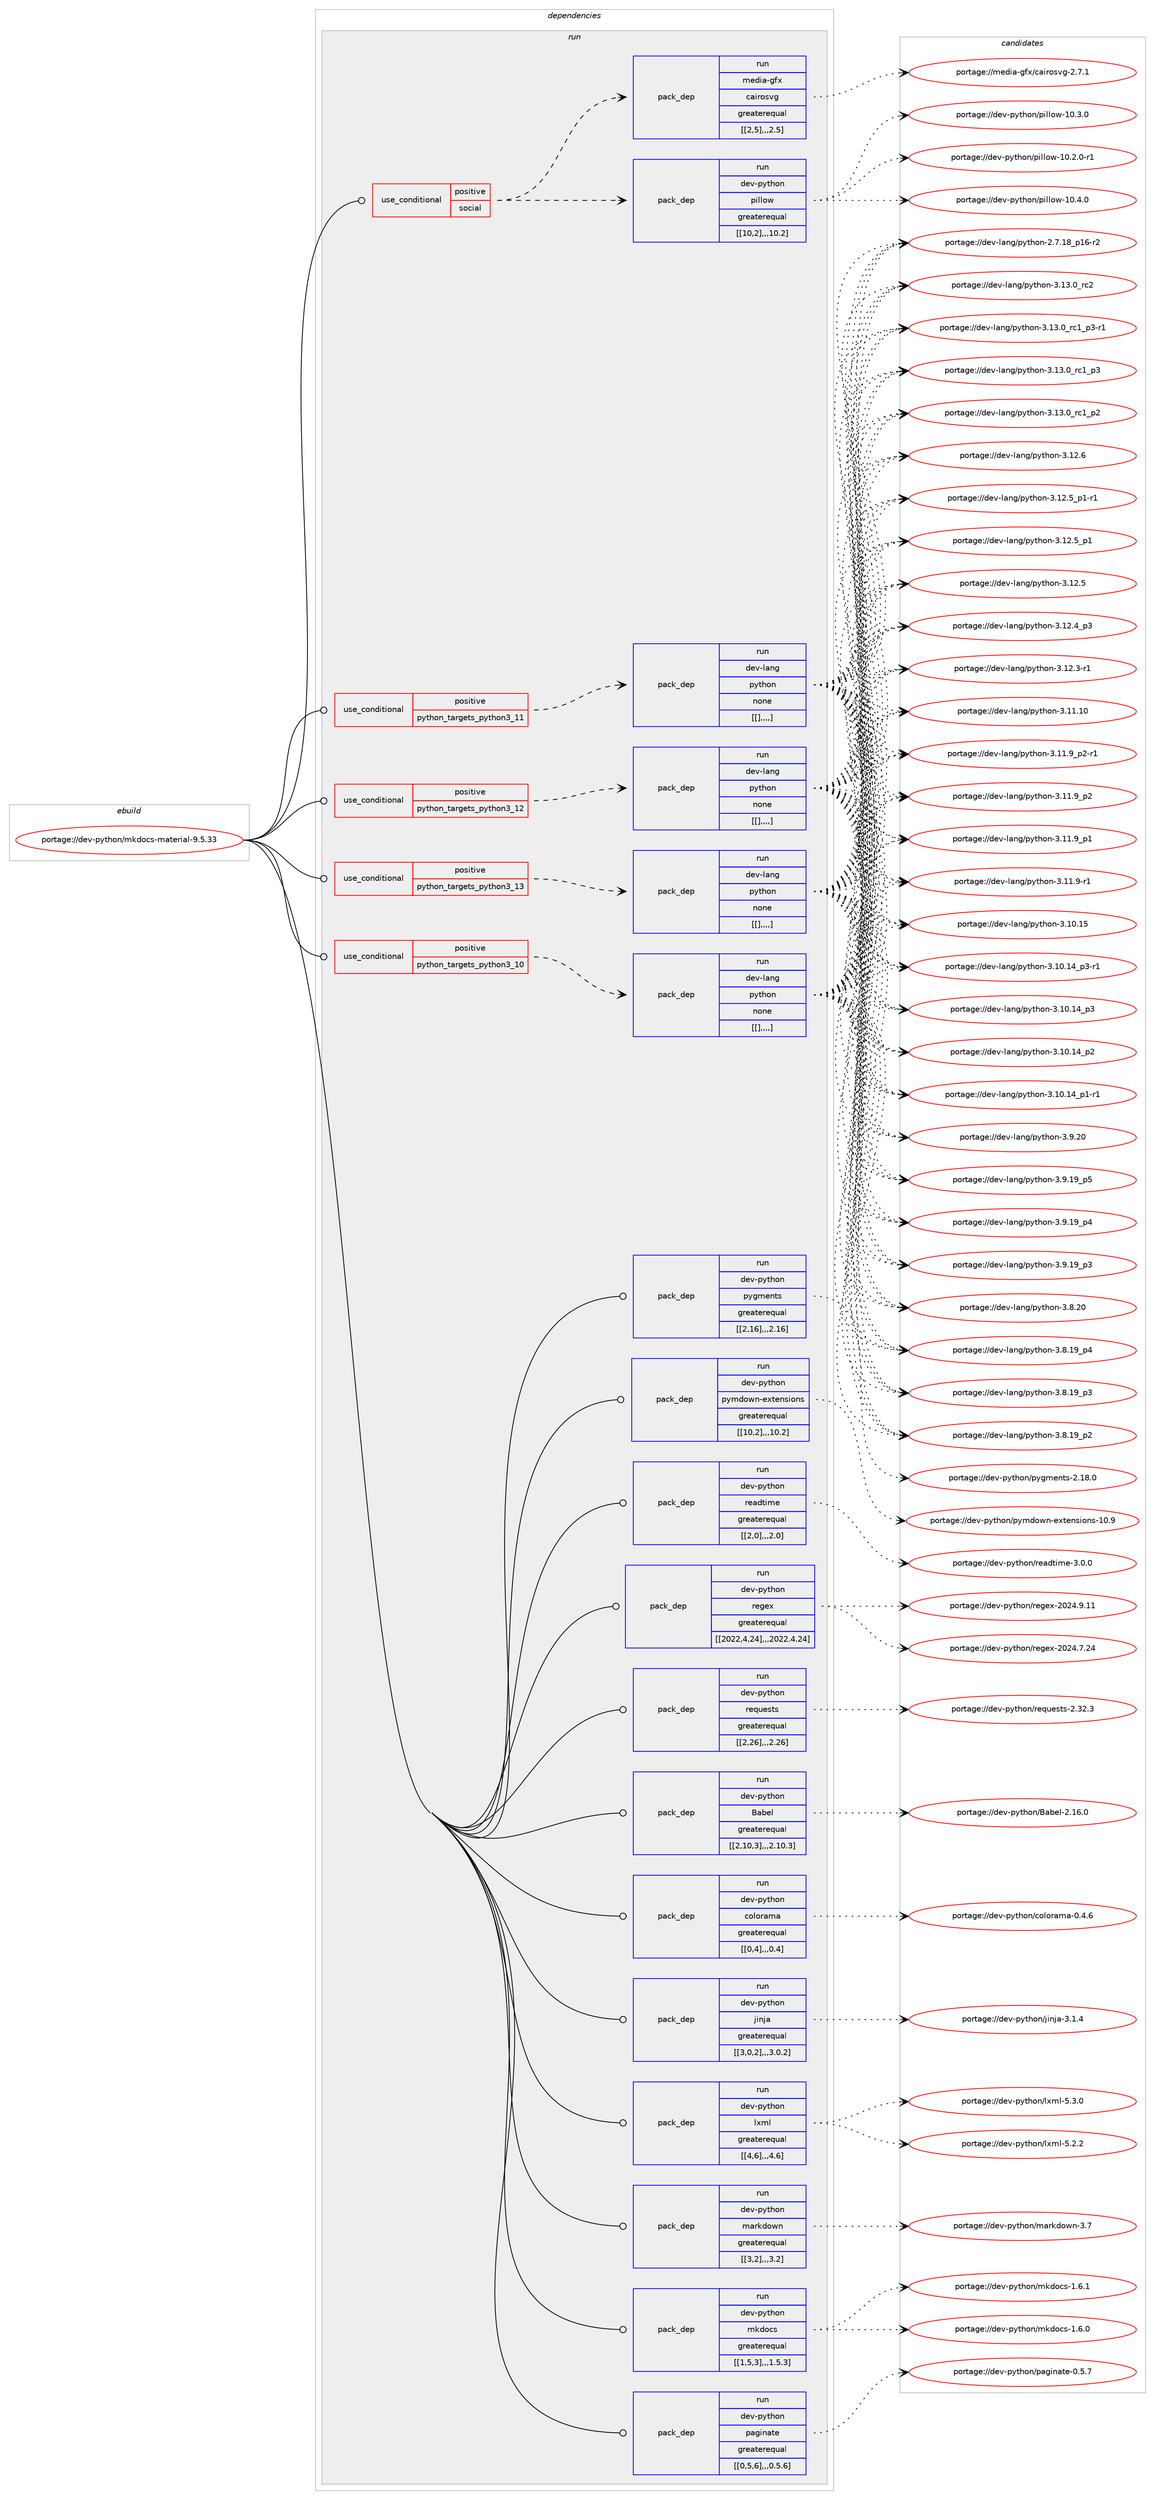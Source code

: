 digraph prolog {

# *************
# Graph options
# *************

newrank=true;
concentrate=true;
compound=true;
graph [rankdir=LR,fontname=Helvetica,fontsize=10,ranksep=1.5];#, ranksep=2.5, nodesep=0.2];
edge  [arrowhead=vee];
node  [fontname=Helvetica,fontsize=10];

# **********
# The ebuild
# **********

subgraph cluster_leftcol {
color=gray;
label=<<i>ebuild</i>>;
id [label="portage://dev-python/mkdocs-material-9.5.33", color=red, width=4, href="../dev-python/mkdocs-material-9.5.33.svg"];
}

# ****************
# The dependencies
# ****************

subgraph cluster_midcol {
color=gray;
label=<<i>dependencies</i>>;
subgraph cluster_compile {
fillcolor="#eeeeee";
style=filled;
label=<<i>compile</i>>;
}
subgraph cluster_compileandrun {
fillcolor="#eeeeee";
style=filled;
label=<<i>compile and run</i>>;
}
subgraph cluster_run {
fillcolor="#eeeeee";
style=filled;
label=<<i>run</i>>;
subgraph cond35553 {
dependency152602 [label=<<TABLE BORDER="0" CELLBORDER="1" CELLSPACING="0" CELLPADDING="4"><TR><TD ROWSPAN="3" CELLPADDING="10">use_conditional</TD></TR><TR><TD>positive</TD></TR><TR><TD>python_targets_python3_10</TD></TR></TABLE>>, shape=none, color=red];
subgraph pack115831 {
dependency152603 [label=<<TABLE BORDER="0" CELLBORDER="1" CELLSPACING="0" CELLPADDING="4" WIDTH="220"><TR><TD ROWSPAN="6" CELLPADDING="30">pack_dep</TD></TR><TR><TD WIDTH="110">run</TD></TR><TR><TD>dev-lang</TD></TR><TR><TD>python</TD></TR><TR><TD>none</TD></TR><TR><TD>[[],,,,]</TD></TR></TABLE>>, shape=none, color=blue];
}
dependency152602:e -> dependency152603:w [weight=20,style="dashed",arrowhead="vee"];
}
id:e -> dependency152602:w [weight=20,style="solid",arrowhead="odot"];
subgraph cond35554 {
dependency152604 [label=<<TABLE BORDER="0" CELLBORDER="1" CELLSPACING="0" CELLPADDING="4"><TR><TD ROWSPAN="3" CELLPADDING="10">use_conditional</TD></TR><TR><TD>positive</TD></TR><TR><TD>python_targets_python3_11</TD></TR></TABLE>>, shape=none, color=red];
subgraph pack115832 {
dependency152605 [label=<<TABLE BORDER="0" CELLBORDER="1" CELLSPACING="0" CELLPADDING="4" WIDTH="220"><TR><TD ROWSPAN="6" CELLPADDING="30">pack_dep</TD></TR><TR><TD WIDTH="110">run</TD></TR><TR><TD>dev-lang</TD></TR><TR><TD>python</TD></TR><TR><TD>none</TD></TR><TR><TD>[[],,,,]</TD></TR></TABLE>>, shape=none, color=blue];
}
dependency152604:e -> dependency152605:w [weight=20,style="dashed",arrowhead="vee"];
}
id:e -> dependency152604:w [weight=20,style="solid",arrowhead="odot"];
subgraph cond35555 {
dependency152606 [label=<<TABLE BORDER="0" CELLBORDER="1" CELLSPACING="0" CELLPADDING="4"><TR><TD ROWSPAN="3" CELLPADDING="10">use_conditional</TD></TR><TR><TD>positive</TD></TR><TR><TD>python_targets_python3_12</TD></TR></TABLE>>, shape=none, color=red];
subgraph pack115833 {
dependency152607 [label=<<TABLE BORDER="0" CELLBORDER="1" CELLSPACING="0" CELLPADDING="4" WIDTH="220"><TR><TD ROWSPAN="6" CELLPADDING="30">pack_dep</TD></TR><TR><TD WIDTH="110">run</TD></TR><TR><TD>dev-lang</TD></TR><TR><TD>python</TD></TR><TR><TD>none</TD></TR><TR><TD>[[],,,,]</TD></TR></TABLE>>, shape=none, color=blue];
}
dependency152606:e -> dependency152607:w [weight=20,style="dashed",arrowhead="vee"];
}
id:e -> dependency152606:w [weight=20,style="solid",arrowhead="odot"];
subgraph cond35556 {
dependency152608 [label=<<TABLE BORDER="0" CELLBORDER="1" CELLSPACING="0" CELLPADDING="4"><TR><TD ROWSPAN="3" CELLPADDING="10">use_conditional</TD></TR><TR><TD>positive</TD></TR><TR><TD>python_targets_python3_13</TD></TR></TABLE>>, shape=none, color=red];
subgraph pack115834 {
dependency152609 [label=<<TABLE BORDER="0" CELLBORDER="1" CELLSPACING="0" CELLPADDING="4" WIDTH="220"><TR><TD ROWSPAN="6" CELLPADDING="30">pack_dep</TD></TR><TR><TD WIDTH="110">run</TD></TR><TR><TD>dev-lang</TD></TR><TR><TD>python</TD></TR><TR><TD>none</TD></TR><TR><TD>[[],,,,]</TD></TR></TABLE>>, shape=none, color=blue];
}
dependency152608:e -> dependency152609:w [weight=20,style="dashed",arrowhead="vee"];
}
id:e -> dependency152608:w [weight=20,style="solid",arrowhead="odot"];
subgraph cond35557 {
dependency152610 [label=<<TABLE BORDER="0" CELLBORDER="1" CELLSPACING="0" CELLPADDING="4"><TR><TD ROWSPAN="3" CELLPADDING="10">use_conditional</TD></TR><TR><TD>positive</TD></TR><TR><TD>social</TD></TR></TABLE>>, shape=none, color=red];
subgraph pack115835 {
dependency152611 [label=<<TABLE BORDER="0" CELLBORDER="1" CELLSPACING="0" CELLPADDING="4" WIDTH="220"><TR><TD ROWSPAN="6" CELLPADDING="30">pack_dep</TD></TR><TR><TD WIDTH="110">run</TD></TR><TR><TD>dev-python</TD></TR><TR><TD>pillow</TD></TR><TR><TD>greaterequal</TD></TR><TR><TD>[[10,2],,,10.2]</TD></TR></TABLE>>, shape=none, color=blue];
}
dependency152610:e -> dependency152611:w [weight=20,style="dashed",arrowhead="vee"];
subgraph pack115836 {
dependency152612 [label=<<TABLE BORDER="0" CELLBORDER="1" CELLSPACING="0" CELLPADDING="4" WIDTH="220"><TR><TD ROWSPAN="6" CELLPADDING="30">pack_dep</TD></TR><TR><TD WIDTH="110">run</TD></TR><TR><TD>media-gfx</TD></TR><TR><TD>cairosvg</TD></TR><TR><TD>greaterequal</TD></TR><TR><TD>[[2,5],,,2.5]</TD></TR></TABLE>>, shape=none, color=blue];
}
dependency152610:e -> dependency152612:w [weight=20,style="dashed",arrowhead="vee"];
}
id:e -> dependency152610:w [weight=20,style="solid",arrowhead="odot"];
subgraph pack115837 {
dependency152613 [label=<<TABLE BORDER="0" CELLBORDER="1" CELLSPACING="0" CELLPADDING="4" WIDTH="220"><TR><TD ROWSPAN="6" CELLPADDING="30">pack_dep</TD></TR><TR><TD WIDTH="110">run</TD></TR><TR><TD>dev-python</TD></TR><TR><TD>Babel</TD></TR><TR><TD>greaterequal</TD></TR><TR><TD>[[2,10,3],,,2.10.3]</TD></TR></TABLE>>, shape=none, color=blue];
}
id:e -> dependency152613:w [weight=20,style="solid",arrowhead="odot"];
subgraph pack115838 {
dependency152614 [label=<<TABLE BORDER="0" CELLBORDER="1" CELLSPACING="0" CELLPADDING="4" WIDTH="220"><TR><TD ROWSPAN="6" CELLPADDING="30">pack_dep</TD></TR><TR><TD WIDTH="110">run</TD></TR><TR><TD>dev-python</TD></TR><TR><TD>colorama</TD></TR><TR><TD>greaterequal</TD></TR><TR><TD>[[0,4],,,0.4]</TD></TR></TABLE>>, shape=none, color=blue];
}
id:e -> dependency152614:w [weight=20,style="solid",arrowhead="odot"];
subgraph pack115839 {
dependency152615 [label=<<TABLE BORDER="0" CELLBORDER="1" CELLSPACING="0" CELLPADDING="4" WIDTH="220"><TR><TD ROWSPAN="6" CELLPADDING="30">pack_dep</TD></TR><TR><TD WIDTH="110">run</TD></TR><TR><TD>dev-python</TD></TR><TR><TD>jinja</TD></TR><TR><TD>greaterequal</TD></TR><TR><TD>[[3,0,2],,,3.0.2]</TD></TR></TABLE>>, shape=none, color=blue];
}
id:e -> dependency152615:w [weight=20,style="solid",arrowhead="odot"];
subgraph pack115840 {
dependency152616 [label=<<TABLE BORDER="0" CELLBORDER="1" CELLSPACING="0" CELLPADDING="4" WIDTH="220"><TR><TD ROWSPAN="6" CELLPADDING="30">pack_dep</TD></TR><TR><TD WIDTH="110">run</TD></TR><TR><TD>dev-python</TD></TR><TR><TD>lxml</TD></TR><TR><TD>greaterequal</TD></TR><TR><TD>[[4,6],,,4.6]</TD></TR></TABLE>>, shape=none, color=blue];
}
id:e -> dependency152616:w [weight=20,style="solid",arrowhead="odot"];
subgraph pack115841 {
dependency152617 [label=<<TABLE BORDER="0" CELLBORDER="1" CELLSPACING="0" CELLPADDING="4" WIDTH="220"><TR><TD ROWSPAN="6" CELLPADDING="30">pack_dep</TD></TR><TR><TD WIDTH="110">run</TD></TR><TR><TD>dev-python</TD></TR><TR><TD>markdown</TD></TR><TR><TD>greaterequal</TD></TR><TR><TD>[[3,2],,,3.2]</TD></TR></TABLE>>, shape=none, color=blue];
}
id:e -> dependency152617:w [weight=20,style="solid",arrowhead="odot"];
subgraph pack115842 {
dependency152618 [label=<<TABLE BORDER="0" CELLBORDER="1" CELLSPACING="0" CELLPADDING="4" WIDTH="220"><TR><TD ROWSPAN="6" CELLPADDING="30">pack_dep</TD></TR><TR><TD WIDTH="110">run</TD></TR><TR><TD>dev-python</TD></TR><TR><TD>mkdocs</TD></TR><TR><TD>greaterequal</TD></TR><TR><TD>[[1,5,3],,,1.5.3]</TD></TR></TABLE>>, shape=none, color=blue];
}
id:e -> dependency152618:w [weight=20,style="solid",arrowhead="odot"];
subgraph pack115843 {
dependency152619 [label=<<TABLE BORDER="0" CELLBORDER="1" CELLSPACING="0" CELLPADDING="4" WIDTH="220"><TR><TD ROWSPAN="6" CELLPADDING="30">pack_dep</TD></TR><TR><TD WIDTH="110">run</TD></TR><TR><TD>dev-python</TD></TR><TR><TD>paginate</TD></TR><TR><TD>greaterequal</TD></TR><TR><TD>[[0,5,6],,,0.5.6]</TD></TR></TABLE>>, shape=none, color=blue];
}
id:e -> dependency152619:w [weight=20,style="solid",arrowhead="odot"];
subgraph pack115844 {
dependency152620 [label=<<TABLE BORDER="0" CELLBORDER="1" CELLSPACING="0" CELLPADDING="4" WIDTH="220"><TR><TD ROWSPAN="6" CELLPADDING="30">pack_dep</TD></TR><TR><TD WIDTH="110">run</TD></TR><TR><TD>dev-python</TD></TR><TR><TD>pygments</TD></TR><TR><TD>greaterequal</TD></TR><TR><TD>[[2,16],,,2.16]</TD></TR></TABLE>>, shape=none, color=blue];
}
id:e -> dependency152620:w [weight=20,style="solid",arrowhead="odot"];
subgraph pack115845 {
dependency152621 [label=<<TABLE BORDER="0" CELLBORDER="1" CELLSPACING="0" CELLPADDING="4" WIDTH="220"><TR><TD ROWSPAN="6" CELLPADDING="30">pack_dep</TD></TR><TR><TD WIDTH="110">run</TD></TR><TR><TD>dev-python</TD></TR><TR><TD>pymdown-extensions</TD></TR><TR><TD>greaterequal</TD></TR><TR><TD>[[10,2],,,10.2]</TD></TR></TABLE>>, shape=none, color=blue];
}
id:e -> dependency152621:w [weight=20,style="solid",arrowhead="odot"];
subgraph pack115846 {
dependency152622 [label=<<TABLE BORDER="0" CELLBORDER="1" CELLSPACING="0" CELLPADDING="4" WIDTH="220"><TR><TD ROWSPAN="6" CELLPADDING="30">pack_dep</TD></TR><TR><TD WIDTH="110">run</TD></TR><TR><TD>dev-python</TD></TR><TR><TD>readtime</TD></TR><TR><TD>greaterequal</TD></TR><TR><TD>[[2,0],,,2.0]</TD></TR></TABLE>>, shape=none, color=blue];
}
id:e -> dependency152622:w [weight=20,style="solid",arrowhead="odot"];
subgraph pack115847 {
dependency152623 [label=<<TABLE BORDER="0" CELLBORDER="1" CELLSPACING="0" CELLPADDING="4" WIDTH="220"><TR><TD ROWSPAN="6" CELLPADDING="30">pack_dep</TD></TR><TR><TD WIDTH="110">run</TD></TR><TR><TD>dev-python</TD></TR><TR><TD>regex</TD></TR><TR><TD>greaterequal</TD></TR><TR><TD>[[2022,4,24],,,2022.4.24]</TD></TR></TABLE>>, shape=none, color=blue];
}
id:e -> dependency152623:w [weight=20,style="solid",arrowhead="odot"];
subgraph pack115848 {
dependency152624 [label=<<TABLE BORDER="0" CELLBORDER="1" CELLSPACING="0" CELLPADDING="4" WIDTH="220"><TR><TD ROWSPAN="6" CELLPADDING="30">pack_dep</TD></TR><TR><TD WIDTH="110">run</TD></TR><TR><TD>dev-python</TD></TR><TR><TD>requests</TD></TR><TR><TD>greaterequal</TD></TR><TR><TD>[[2,26],,,2.26]</TD></TR></TABLE>>, shape=none, color=blue];
}
id:e -> dependency152624:w [weight=20,style="solid",arrowhead="odot"];
}
}

# **************
# The candidates
# **************

subgraph cluster_choices {
rank=same;
color=gray;
label=<<i>candidates</i>>;

subgraph choice115831 {
color=black;
nodesep=1;
choice10010111845108971101034711212111610411111045514649514648951149950 [label="portage://dev-lang/python-3.13.0_rc2", color=red, width=4,href="../dev-lang/python-3.13.0_rc2.svg"];
choice1001011184510897110103471121211161041111104551464951464895114994995112514511449 [label="portage://dev-lang/python-3.13.0_rc1_p3-r1", color=red, width=4,href="../dev-lang/python-3.13.0_rc1_p3-r1.svg"];
choice100101118451089711010347112121116104111110455146495146489511499499511251 [label="portage://dev-lang/python-3.13.0_rc1_p3", color=red, width=4,href="../dev-lang/python-3.13.0_rc1_p3.svg"];
choice100101118451089711010347112121116104111110455146495146489511499499511250 [label="portage://dev-lang/python-3.13.0_rc1_p2", color=red, width=4,href="../dev-lang/python-3.13.0_rc1_p2.svg"];
choice10010111845108971101034711212111610411111045514649504654 [label="portage://dev-lang/python-3.12.6", color=red, width=4,href="../dev-lang/python-3.12.6.svg"];
choice1001011184510897110103471121211161041111104551464950465395112494511449 [label="portage://dev-lang/python-3.12.5_p1-r1", color=red, width=4,href="../dev-lang/python-3.12.5_p1-r1.svg"];
choice100101118451089711010347112121116104111110455146495046539511249 [label="portage://dev-lang/python-3.12.5_p1", color=red, width=4,href="../dev-lang/python-3.12.5_p1.svg"];
choice10010111845108971101034711212111610411111045514649504653 [label="portage://dev-lang/python-3.12.5", color=red, width=4,href="../dev-lang/python-3.12.5.svg"];
choice100101118451089711010347112121116104111110455146495046529511251 [label="portage://dev-lang/python-3.12.4_p3", color=red, width=4,href="../dev-lang/python-3.12.4_p3.svg"];
choice100101118451089711010347112121116104111110455146495046514511449 [label="portage://dev-lang/python-3.12.3-r1", color=red, width=4,href="../dev-lang/python-3.12.3-r1.svg"];
choice1001011184510897110103471121211161041111104551464949464948 [label="portage://dev-lang/python-3.11.10", color=red, width=4,href="../dev-lang/python-3.11.10.svg"];
choice1001011184510897110103471121211161041111104551464949465795112504511449 [label="portage://dev-lang/python-3.11.9_p2-r1", color=red, width=4,href="../dev-lang/python-3.11.9_p2-r1.svg"];
choice100101118451089711010347112121116104111110455146494946579511250 [label="portage://dev-lang/python-3.11.9_p2", color=red, width=4,href="../dev-lang/python-3.11.9_p2.svg"];
choice100101118451089711010347112121116104111110455146494946579511249 [label="portage://dev-lang/python-3.11.9_p1", color=red, width=4,href="../dev-lang/python-3.11.9_p1.svg"];
choice100101118451089711010347112121116104111110455146494946574511449 [label="portage://dev-lang/python-3.11.9-r1", color=red, width=4,href="../dev-lang/python-3.11.9-r1.svg"];
choice1001011184510897110103471121211161041111104551464948464953 [label="portage://dev-lang/python-3.10.15", color=red, width=4,href="../dev-lang/python-3.10.15.svg"];
choice100101118451089711010347112121116104111110455146494846495295112514511449 [label="portage://dev-lang/python-3.10.14_p3-r1", color=red, width=4,href="../dev-lang/python-3.10.14_p3-r1.svg"];
choice10010111845108971101034711212111610411111045514649484649529511251 [label="portage://dev-lang/python-3.10.14_p3", color=red, width=4,href="../dev-lang/python-3.10.14_p3.svg"];
choice10010111845108971101034711212111610411111045514649484649529511250 [label="portage://dev-lang/python-3.10.14_p2", color=red, width=4,href="../dev-lang/python-3.10.14_p2.svg"];
choice100101118451089711010347112121116104111110455146494846495295112494511449 [label="portage://dev-lang/python-3.10.14_p1-r1", color=red, width=4,href="../dev-lang/python-3.10.14_p1-r1.svg"];
choice10010111845108971101034711212111610411111045514657465048 [label="portage://dev-lang/python-3.9.20", color=red, width=4,href="../dev-lang/python-3.9.20.svg"];
choice100101118451089711010347112121116104111110455146574649579511253 [label="portage://dev-lang/python-3.9.19_p5", color=red, width=4,href="../dev-lang/python-3.9.19_p5.svg"];
choice100101118451089711010347112121116104111110455146574649579511252 [label="portage://dev-lang/python-3.9.19_p4", color=red, width=4,href="../dev-lang/python-3.9.19_p4.svg"];
choice100101118451089711010347112121116104111110455146574649579511251 [label="portage://dev-lang/python-3.9.19_p3", color=red, width=4,href="../dev-lang/python-3.9.19_p3.svg"];
choice10010111845108971101034711212111610411111045514656465048 [label="portage://dev-lang/python-3.8.20", color=red, width=4,href="../dev-lang/python-3.8.20.svg"];
choice100101118451089711010347112121116104111110455146564649579511252 [label="portage://dev-lang/python-3.8.19_p4", color=red, width=4,href="../dev-lang/python-3.8.19_p4.svg"];
choice100101118451089711010347112121116104111110455146564649579511251 [label="portage://dev-lang/python-3.8.19_p3", color=red, width=4,href="../dev-lang/python-3.8.19_p3.svg"];
choice100101118451089711010347112121116104111110455146564649579511250 [label="portage://dev-lang/python-3.8.19_p2", color=red, width=4,href="../dev-lang/python-3.8.19_p2.svg"];
choice100101118451089711010347112121116104111110455046554649569511249544511450 [label="portage://dev-lang/python-2.7.18_p16-r2", color=red, width=4,href="../dev-lang/python-2.7.18_p16-r2.svg"];
dependency152603:e -> choice10010111845108971101034711212111610411111045514649514648951149950:w [style=dotted,weight="100"];
dependency152603:e -> choice1001011184510897110103471121211161041111104551464951464895114994995112514511449:w [style=dotted,weight="100"];
dependency152603:e -> choice100101118451089711010347112121116104111110455146495146489511499499511251:w [style=dotted,weight="100"];
dependency152603:e -> choice100101118451089711010347112121116104111110455146495146489511499499511250:w [style=dotted,weight="100"];
dependency152603:e -> choice10010111845108971101034711212111610411111045514649504654:w [style=dotted,weight="100"];
dependency152603:e -> choice1001011184510897110103471121211161041111104551464950465395112494511449:w [style=dotted,weight="100"];
dependency152603:e -> choice100101118451089711010347112121116104111110455146495046539511249:w [style=dotted,weight="100"];
dependency152603:e -> choice10010111845108971101034711212111610411111045514649504653:w [style=dotted,weight="100"];
dependency152603:e -> choice100101118451089711010347112121116104111110455146495046529511251:w [style=dotted,weight="100"];
dependency152603:e -> choice100101118451089711010347112121116104111110455146495046514511449:w [style=dotted,weight="100"];
dependency152603:e -> choice1001011184510897110103471121211161041111104551464949464948:w [style=dotted,weight="100"];
dependency152603:e -> choice1001011184510897110103471121211161041111104551464949465795112504511449:w [style=dotted,weight="100"];
dependency152603:e -> choice100101118451089711010347112121116104111110455146494946579511250:w [style=dotted,weight="100"];
dependency152603:e -> choice100101118451089711010347112121116104111110455146494946579511249:w [style=dotted,weight="100"];
dependency152603:e -> choice100101118451089711010347112121116104111110455146494946574511449:w [style=dotted,weight="100"];
dependency152603:e -> choice1001011184510897110103471121211161041111104551464948464953:w [style=dotted,weight="100"];
dependency152603:e -> choice100101118451089711010347112121116104111110455146494846495295112514511449:w [style=dotted,weight="100"];
dependency152603:e -> choice10010111845108971101034711212111610411111045514649484649529511251:w [style=dotted,weight="100"];
dependency152603:e -> choice10010111845108971101034711212111610411111045514649484649529511250:w [style=dotted,weight="100"];
dependency152603:e -> choice100101118451089711010347112121116104111110455146494846495295112494511449:w [style=dotted,weight="100"];
dependency152603:e -> choice10010111845108971101034711212111610411111045514657465048:w [style=dotted,weight="100"];
dependency152603:e -> choice100101118451089711010347112121116104111110455146574649579511253:w [style=dotted,weight="100"];
dependency152603:e -> choice100101118451089711010347112121116104111110455146574649579511252:w [style=dotted,weight="100"];
dependency152603:e -> choice100101118451089711010347112121116104111110455146574649579511251:w [style=dotted,weight="100"];
dependency152603:e -> choice10010111845108971101034711212111610411111045514656465048:w [style=dotted,weight="100"];
dependency152603:e -> choice100101118451089711010347112121116104111110455146564649579511252:w [style=dotted,weight="100"];
dependency152603:e -> choice100101118451089711010347112121116104111110455146564649579511251:w [style=dotted,weight="100"];
dependency152603:e -> choice100101118451089711010347112121116104111110455146564649579511250:w [style=dotted,weight="100"];
dependency152603:e -> choice100101118451089711010347112121116104111110455046554649569511249544511450:w [style=dotted,weight="100"];
}
subgraph choice115832 {
color=black;
nodesep=1;
choice10010111845108971101034711212111610411111045514649514648951149950 [label="portage://dev-lang/python-3.13.0_rc2", color=red, width=4,href="../dev-lang/python-3.13.0_rc2.svg"];
choice1001011184510897110103471121211161041111104551464951464895114994995112514511449 [label="portage://dev-lang/python-3.13.0_rc1_p3-r1", color=red, width=4,href="../dev-lang/python-3.13.0_rc1_p3-r1.svg"];
choice100101118451089711010347112121116104111110455146495146489511499499511251 [label="portage://dev-lang/python-3.13.0_rc1_p3", color=red, width=4,href="../dev-lang/python-3.13.0_rc1_p3.svg"];
choice100101118451089711010347112121116104111110455146495146489511499499511250 [label="portage://dev-lang/python-3.13.0_rc1_p2", color=red, width=4,href="../dev-lang/python-3.13.0_rc1_p2.svg"];
choice10010111845108971101034711212111610411111045514649504654 [label="portage://dev-lang/python-3.12.6", color=red, width=4,href="../dev-lang/python-3.12.6.svg"];
choice1001011184510897110103471121211161041111104551464950465395112494511449 [label="portage://dev-lang/python-3.12.5_p1-r1", color=red, width=4,href="../dev-lang/python-3.12.5_p1-r1.svg"];
choice100101118451089711010347112121116104111110455146495046539511249 [label="portage://dev-lang/python-3.12.5_p1", color=red, width=4,href="../dev-lang/python-3.12.5_p1.svg"];
choice10010111845108971101034711212111610411111045514649504653 [label="portage://dev-lang/python-3.12.5", color=red, width=4,href="../dev-lang/python-3.12.5.svg"];
choice100101118451089711010347112121116104111110455146495046529511251 [label="portage://dev-lang/python-3.12.4_p3", color=red, width=4,href="../dev-lang/python-3.12.4_p3.svg"];
choice100101118451089711010347112121116104111110455146495046514511449 [label="portage://dev-lang/python-3.12.3-r1", color=red, width=4,href="../dev-lang/python-3.12.3-r1.svg"];
choice1001011184510897110103471121211161041111104551464949464948 [label="portage://dev-lang/python-3.11.10", color=red, width=4,href="../dev-lang/python-3.11.10.svg"];
choice1001011184510897110103471121211161041111104551464949465795112504511449 [label="portage://dev-lang/python-3.11.9_p2-r1", color=red, width=4,href="../dev-lang/python-3.11.9_p2-r1.svg"];
choice100101118451089711010347112121116104111110455146494946579511250 [label="portage://dev-lang/python-3.11.9_p2", color=red, width=4,href="../dev-lang/python-3.11.9_p2.svg"];
choice100101118451089711010347112121116104111110455146494946579511249 [label="portage://dev-lang/python-3.11.9_p1", color=red, width=4,href="../dev-lang/python-3.11.9_p1.svg"];
choice100101118451089711010347112121116104111110455146494946574511449 [label="portage://dev-lang/python-3.11.9-r1", color=red, width=4,href="../dev-lang/python-3.11.9-r1.svg"];
choice1001011184510897110103471121211161041111104551464948464953 [label="portage://dev-lang/python-3.10.15", color=red, width=4,href="../dev-lang/python-3.10.15.svg"];
choice100101118451089711010347112121116104111110455146494846495295112514511449 [label="portage://dev-lang/python-3.10.14_p3-r1", color=red, width=4,href="../dev-lang/python-3.10.14_p3-r1.svg"];
choice10010111845108971101034711212111610411111045514649484649529511251 [label="portage://dev-lang/python-3.10.14_p3", color=red, width=4,href="../dev-lang/python-3.10.14_p3.svg"];
choice10010111845108971101034711212111610411111045514649484649529511250 [label="portage://dev-lang/python-3.10.14_p2", color=red, width=4,href="../dev-lang/python-3.10.14_p2.svg"];
choice100101118451089711010347112121116104111110455146494846495295112494511449 [label="portage://dev-lang/python-3.10.14_p1-r1", color=red, width=4,href="../dev-lang/python-3.10.14_p1-r1.svg"];
choice10010111845108971101034711212111610411111045514657465048 [label="portage://dev-lang/python-3.9.20", color=red, width=4,href="../dev-lang/python-3.9.20.svg"];
choice100101118451089711010347112121116104111110455146574649579511253 [label="portage://dev-lang/python-3.9.19_p5", color=red, width=4,href="../dev-lang/python-3.9.19_p5.svg"];
choice100101118451089711010347112121116104111110455146574649579511252 [label="portage://dev-lang/python-3.9.19_p4", color=red, width=4,href="../dev-lang/python-3.9.19_p4.svg"];
choice100101118451089711010347112121116104111110455146574649579511251 [label="portage://dev-lang/python-3.9.19_p3", color=red, width=4,href="../dev-lang/python-3.9.19_p3.svg"];
choice10010111845108971101034711212111610411111045514656465048 [label="portage://dev-lang/python-3.8.20", color=red, width=4,href="../dev-lang/python-3.8.20.svg"];
choice100101118451089711010347112121116104111110455146564649579511252 [label="portage://dev-lang/python-3.8.19_p4", color=red, width=4,href="../dev-lang/python-3.8.19_p4.svg"];
choice100101118451089711010347112121116104111110455146564649579511251 [label="portage://dev-lang/python-3.8.19_p3", color=red, width=4,href="../dev-lang/python-3.8.19_p3.svg"];
choice100101118451089711010347112121116104111110455146564649579511250 [label="portage://dev-lang/python-3.8.19_p2", color=red, width=4,href="../dev-lang/python-3.8.19_p2.svg"];
choice100101118451089711010347112121116104111110455046554649569511249544511450 [label="portage://dev-lang/python-2.7.18_p16-r2", color=red, width=4,href="../dev-lang/python-2.7.18_p16-r2.svg"];
dependency152605:e -> choice10010111845108971101034711212111610411111045514649514648951149950:w [style=dotted,weight="100"];
dependency152605:e -> choice1001011184510897110103471121211161041111104551464951464895114994995112514511449:w [style=dotted,weight="100"];
dependency152605:e -> choice100101118451089711010347112121116104111110455146495146489511499499511251:w [style=dotted,weight="100"];
dependency152605:e -> choice100101118451089711010347112121116104111110455146495146489511499499511250:w [style=dotted,weight="100"];
dependency152605:e -> choice10010111845108971101034711212111610411111045514649504654:w [style=dotted,weight="100"];
dependency152605:e -> choice1001011184510897110103471121211161041111104551464950465395112494511449:w [style=dotted,weight="100"];
dependency152605:e -> choice100101118451089711010347112121116104111110455146495046539511249:w [style=dotted,weight="100"];
dependency152605:e -> choice10010111845108971101034711212111610411111045514649504653:w [style=dotted,weight="100"];
dependency152605:e -> choice100101118451089711010347112121116104111110455146495046529511251:w [style=dotted,weight="100"];
dependency152605:e -> choice100101118451089711010347112121116104111110455146495046514511449:w [style=dotted,weight="100"];
dependency152605:e -> choice1001011184510897110103471121211161041111104551464949464948:w [style=dotted,weight="100"];
dependency152605:e -> choice1001011184510897110103471121211161041111104551464949465795112504511449:w [style=dotted,weight="100"];
dependency152605:e -> choice100101118451089711010347112121116104111110455146494946579511250:w [style=dotted,weight="100"];
dependency152605:e -> choice100101118451089711010347112121116104111110455146494946579511249:w [style=dotted,weight="100"];
dependency152605:e -> choice100101118451089711010347112121116104111110455146494946574511449:w [style=dotted,weight="100"];
dependency152605:e -> choice1001011184510897110103471121211161041111104551464948464953:w [style=dotted,weight="100"];
dependency152605:e -> choice100101118451089711010347112121116104111110455146494846495295112514511449:w [style=dotted,weight="100"];
dependency152605:e -> choice10010111845108971101034711212111610411111045514649484649529511251:w [style=dotted,weight="100"];
dependency152605:e -> choice10010111845108971101034711212111610411111045514649484649529511250:w [style=dotted,weight="100"];
dependency152605:e -> choice100101118451089711010347112121116104111110455146494846495295112494511449:w [style=dotted,weight="100"];
dependency152605:e -> choice10010111845108971101034711212111610411111045514657465048:w [style=dotted,weight="100"];
dependency152605:e -> choice100101118451089711010347112121116104111110455146574649579511253:w [style=dotted,weight="100"];
dependency152605:e -> choice100101118451089711010347112121116104111110455146574649579511252:w [style=dotted,weight="100"];
dependency152605:e -> choice100101118451089711010347112121116104111110455146574649579511251:w [style=dotted,weight="100"];
dependency152605:e -> choice10010111845108971101034711212111610411111045514656465048:w [style=dotted,weight="100"];
dependency152605:e -> choice100101118451089711010347112121116104111110455146564649579511252:w [style=dotted,weight="100"];
dependency152605:e -> choice100101118451089711010347112121116104111110455146564649579511251:w [style=dotted,weight="100"];
dependency152605:e -> choice100101118451089711010347112121116104111110455146564649579511250:w [style=dotted,weight="100"];
dependency152605:e -> choice100101118451089711010347112121116104111110455046554649569511249544511450:w [style=dotted,weight="100"];
}
subgraph choice115833 {
color=black;
nodesep=1;
choice10010111845108971101034711212111610411111045514649514648951149950 [label="portage://dev-lang/python-3.13.0_rc2", color=red, width=4,href="../dev-lang/python-3.13.0_rc2.svg"];
choice1001011184510897110103471121211161041111104551464951464895114994995112514511449 [label="portage://dev-lang/python-3.13.0_rc1_p3-r1", color=red, width=4,href="../dev-lang/python-3.13.0_rc1_p3-r1.svg"];
choice100101118451089711010347112121116104111110455146495146489511499499511251 [label="portage://dev-lang/python-3.13.0_rc1_p3", color=red, width=4,href="../dev-lang/python-3.13.0_rc1_p3.svg"];
choice100101118451089711010347112121116104111110455146495146489511499499511250 [label="portage://dev-lang/python-3.13.0_rc1_p2", color=red, width=4,href="../dev-lang/python-3.13.0_rc1_p2.svg"];
choice10010111845108971101034711212111610411111045514649504654 [label="portage://dev-lang/python-3.12.6", color=red, width=4,href="../dev-lang/python-3.12.6.svg"];
choice1001011184510897110103471121211161041111104551464950465395112494511449 [label="portage://dev-lang/python-3.12.5_p1-r1", color=red, width=4,href="../dev-lang/python-3.12.5_p1-r1.svg"];
choice100101118451089711010347112121116104111110455146495046539511249 [label="portage://dev-lang/python-3.12.5_p1", color=red, width=4,href="../dev-lang/python-3.12.5_p1.svg"];
choice10010111845108971101034711212111610411111045514649504653 [label="portage://dev-lang/python-3.12.5", color=red, width=4,href="../dev-lang/python-3.12.5.svg"];
choice100101118451089711010347112121116104111110455146495046529511251 [label="portage://dev-lang/python-3.12.4_p3", color=red, width=4,href="../dev-lang/python-3.12.4_p3.svg"];
choice100101118451089711010347112121116104111110455146495046514511449 [label="portage://dev-lang/python-3.12.3-r1", color=red, width=4,href="../dev-lang/python-3.12.3-r1.svg"];
choice1001011184510897110103471121211161041111104551464949464948 [label="portage://dev-lang/python-3.11.10", color=red, width=4,href="../dev-lang/python-3.11.10.svg"];
choice1001011184510897110103471121211161041111104551464949465795112504511449 [label="portage://dev-lang/python-3.11.9_p2-r1", color=red, width=4,href="../dev-lang/python-3.11.9_p2-r1.svg"];
choice100101118451089711010347112121116104111110455146494946579511250 [label="portage://dev-lang/python-3.11.9_p2", color=red, width=4,href="../dev-lang/python-3.11.9_p2.svg"];
choice100101118451089711010347112121116104111110455146494946579511249 [label="portage://dev-lang/python-3.11.9_p1", color=red, width=4,href="../dev-lang/python-3.11.9_p1.svg"];
choice100101118451089711010347112121116104111110455146494946574511449 [label="portage://dev-lang/python-3.11.9-r1", color=red, width=4,href="../dev-lang/python-3.11.9-r1.svg"];
choice1001011184510897110103471121211161041111104551464948464953 [label="portage://dev-lang/python-3.10.15", color=red, width=4,href="../dev-lang/python-3.10.15.svg"];
choice100101118451089711010347112121116104111110455146494846495295112514511449 [label="portage://dev-lang/python-3.10.14_p3-r1", color=red, width=4,href="../dev-lang/python-3.10.14_p3-r1.svg"];
choice10010111845108971101034711212111610411111045514649484649529511251 [label="portage://dev-lang/python-3.10.14_p3", color=red, width=4,href="../dev-lang/python-3.10.14_p3.svg"];
choice10010111845108971101034711212111610411111045514649484649529511250 [label="portage://dev-lang/python-3.10.14_p2", color=red, width=4,href="../dev-lang/python-3.10.14_p2.svg"];
choice100101118451089711010347112121116104111110455146494846495295112494511449 [label="portage://dev-lang/python-3.10.14_p1-r1", color=red, width=4,href="../dev-lang/python-3.10.14_p1-r1.svg"];
choice10010111845108971101034711212111610411111045514657465048 [label="portage://dev-lang/python-3.9.20", color=red, width=4,href="../dev-lang/python-3.9.20.svg"];
choice100101118451089711010347112121116104111110455146574649579511253 [label="portage://dev-lang/python-3.9.19_p5", color=red, width=4,href="../dev-lang/python-3.9.19_p5.svg"];
choice100101118451089711010347112121116104111110455146574649579511252 [label="portage://dev-lang/python-3.9.19_p4", color=red, width=4,href="../dev-lang/python-3.9.19_p4.svg"];
choice100101118451089711010347112121116104111110455146574649579511251 [label="portage://dev-lang/python-3.9.19_p3", color=red, width=4,href="../dev-lang/python-3.9.19_p3.svg"];
choice10010111845108971101034711212111610411111045514656465048 [label="portage://dev-lang/python-3.8.20", color=red, width=4,href="../dev-lang/python-3.8.20.svg"];
choice100101118451089711010347112121116104111110455146564649579511252 [label="portage://dev-lang/python-3.8.19_p4", color=red, width=4,href="../dev-lang/python-3.8.19_p4.svg"];
choice100101118451089711010347112121116104111110455146564649579511251 [label="portage://dev-lang/python-3.8.19_p3", color=red, width=4,href="../dev-lang/python-3.8.19_p3.svg"];
choice100101118451089711010347112121116104111110455146564649579511250 [label="portage://dev-lang/python-3.8.19_p2", color=red, width=4,href="../dev-lang/python-3.8.19_p2.svg"];
choice100101118451089711010347112121116104111110455046554649569511249544511450 [label="portage://dev-lang/python-2.7.18_p16-r2", color=red, width=4,href="../dev-lang/python-2.7.18_p16-r2.svg"];
dependency152607:e -> choice10010111845108971101034711212111610411111045514649514648951149950:w [style=dotted,weight="100"];
dependency152607:e -> choice1001011184510897110103471121211161041111104551464951464895114994995112514511449:w [style=dotted,weight="100"];
dependency152607:e -> choice100101118451089711010347112121116104111110455146495146489511499499511251:w [style=dotted,weight="100"];
dependency152607:e -> choice100101118451089711010347112121116104111110455146495146489511499499511250:w [style=dotted,weight="100"];
dependency152607:e -> choice10010111845108971101034711212111610411111045514649504654:w [style=dotted,weight="100"];
dependency152607:e -> choice1001011184510897110103471121211161041111104551464950465395112494511449:w [style=dotted,weight="100"];
dependency152607:e -> choice100101118451089711010347112121116104111110455146495046539511249:w [style=dotted,weight="100"];
dependency152607:e -> choice10010111845108971101034711212111610411111045514649504653:w [style=dotted,weight="100"];
dependency152607:e -> choice100101118451089711010347112121116104111110455146495046529511251:w [style=dotted,weight="100"];
dependency152607:e -> choice100101118451089711010347112121116104111110455146495046514511449:w [style=dotted,weight="100"];
dependency152607:e -> choice1001011184510897110103471121211161041111104551464949464948:w [style=dotted,weight="100"];
dependency152607:e -> choice1001011184510897110103471121211161041111104551464949465795112504511449:w [style=dotted,weight="100"];
dependency152607:e -> choice100101118451089711010347112121116104111110455146494946579511250:w [style=dotted,weight="100"];
dependency152607:e -> choice100101118451089711010347112121116104111110455146494946579511249:w [style=dotted,weight="100"];
dependency152607:e -> choice100101118451089711010347112121116104111110455146494946574511449:w [style=dotted,weight="100"];
dependency152607:e -> choice1001011184510897110103471121211161041111104551464948464953:w [style=dotted,weight="100"];
dependency152607:e -> choice100101118451089711010347112121116104111110455146494846495295112514511449:w [style=dotted,weight="100"];
dependency152607:e -> choice10010111845108971101034711212111610411111045514649484649529511251:w [style=dotted,weight="100"];
dependency152607:e -> choice10010111845108971101034711212111610411111045514649484649529511250:w [style=dotted,weight="100"];
dependency152607:e -> choice100101118451089711010347112121116104111110455146494846495295112494511449:w [style=dotted,weight="100"];
dependency152607:e -> choice10010111845108971101034711212111610411111045514657465048:w [style=dotted,weight="100"];
dependency152607:e -> choice100101118451089711010347112121116104111110455146574649579511253:w [style=dotted,weight="100"];
dependency152607:e -> choice100101118451089711010347112121116104111110455146574649579511252:w [style=dotted,weight="100"];
dependency152607:e -> choice100101118451089711010347112121116104111110455146574649579511251:w [style=dotted,weight="100"];
dependency152607:e -> choice10010111845108971101034711212111610411111045514656465048:w [style=dotted,weight="100"];
dependency152607:e -> choice100101118451089711010347112121116104111110455146564649579511252:w [style=dotted,weight="100"];
dependency152607:e -> choice100101118451089711010347112121116104111110455146564649579511251:w [style=dotted,weight="100"];
dependency152607:e -> choice100101118451089711010347112121116104111110455146564649579511250:w [style=dotted,weight="100"];
dependency152607:e -> choice100101118451089711010347112121116104111110455046554649569511249544511450:w [style=dotted,weight="100"];
}
subgraph choice115834 {
color=black;
nodesep=1;
choice10010111845108971101034711212111610411111045514649514648951149950 [label="portage://dev-lang/python-3.13.0_rc2", color=red, width=4,href="../dev-lang/python-3.13.0_rc2.svg"];
choice1001011184510897110103471121211161041111104551464951464895114994995112514511449 [label="portage://dev-lang/python-3.13.0_rc1_p3-r1", color=red, width=4,href="../dev-lang/python-3.13.0_rc1_p3-r1.svg"];
choice100101118451089711010347112121116104111110455146495146489511499499511251 [label="portage://dev-lang/python-3.13.0_rc1_p3", color=red, width=4,href="../dev-lang/python-3.13.0_rc1_p3.svg"];
choice100101118451089711010347112121116104111110455146495146489511499499511250 [label="portage://dev-lang/python-3.13.0_rc1_p2", color=red, width=4,href="../dev-lang/python-3.13.0_rc1_p2.svg"];
choice10010111845108971101034711212111610411111045514649504654 [label="portage://dev-lang/python-3.12.6", color=red, width=4,href="../dev-lang/python-3.12.6.svg"];
choice1001011184510897110103471121211161041111104551464950465395112494511449 [label="portage://dev-lang/python-3.12.5_p1-r1", color=red, width=4,href="../dev-lang/python-3.12.5_p1-r1.svg"];
choice100101118451089711010347112121116104111110455146495046539511249 [label="portage://dev-lang/python-3.12.5_p1", color=red, width=4,href="../dev-lang/python-3.12.5_p1.svg"];
choice10010111845108971101034711212111610411111045514649504653 [label="portage://dev-lang/python-3.12.5", color=red, width=4,href="../dev-lang/python-3.12.5.svg"];
choice100101118451089711010347112121116104111110455146495046529511251 [label="portage://dev-lang/python-3.12.4_p3", color=red, width=4,href="../dev-lang/python-3.12.4_p3.svg"];
choice100101118451089711010347112121116104111110455146495046514511449 [label="portage://dev-lang/python-3.12.3-r1", color=red, width=4,href="../dev-lang/python-3.12.3-r1.svg"];
choice1001011184510897110103471121211161041111104551464949464948 [label="portage://dev-lang/python-3.11.10", color=red, width=4,href="../dev-lang/python-3.11.10.svg"];
choice1001011184510897110103471121211161041111104551464949465795112504511449 [label="portage://dev-lang/python-3.11.9_p2-r1", color=red, width=4,href="../dev-lang/python-3.11.9_p2-r1.svg"];
choice100101118451089711010347112121116104111110455146494946579511250 [label="portage://dev-lang/python-3.11.9_p2", color=red, width=4,href="../dev-lang/python-3.11.9_p2.svg"];
choice100101118451089711010347112121116104111110455146494946579511249 [label="portage://dev-lang/python-3.11.9_p1", color=red, width=4,href="../dev-lang/python-3.11.9_p1.svg"];
choice100101118451089711010347112121116104111110455146494946574511449 [label="portage://dev-lang/python-3.11.9-r1", color=red, width=4,href="../dev-lang/python-3.11.9-r1.svg"];
choice1001011184510897110103471121211161041111104551464948464953 [label="portage://dev-lang/python-3.10.15", color=red, width=4,href="../dev-lang/python-3.10.15.svg"];
choice100101118451089711010347112121116104111110455146494846495295112514511449 [label="portage://dev-lang/python-3.10.14_p3-r1", color=red, width=4,href="../dev-lang/python-3.10.14_p3-r1.svg"];
choice10010111845108971101034711212111610411111045514649484649529511251 [label="portage://dev-lang/python-3.10.14_p3", color=red, width=4,href="../dev-lang/python-3.10.14_p3.svg"];
choice10010111845108971101034711212111610411111045514649484649529511250 [label="portage://dev-lang/python-3.10.14_p2", color=red, width=4,href="../dev-lang/python-3.10.14_p2.svg"];
choice100101118451089711010347112121116104111110455146494846495295112494511449 [label="portage://dev-lang/python-3.10.14_p1-r1", color=red, width=4,href="../dev-lang/python-3.10.14_p1-r1.svg"];
choice10010111845108971101034711212111610411111045514657465048 [label="portage://dev-lang/python-3.9.20", color=red, width=4,href="../dev-lang/python-3.9.20.svg"];
choice100101118451089711010347112121116104111110455146574649579511253 [label="portage://dev-lang/python-3.9.19_p5", color=red, width=4,href="../dev-lang/python-3.9.19_p5.svg"];
choice100101118451089711010347112121116104111110455146574649579511252 [label="portage://dev-lang/python-3.9.19_p4", color=red, width=4,href="../dev-lang/python-3.9.19_p4.svg"];
choice100101118451089711010347112121116104111110455146574649579511251 [label="portage://dev-lang/python-3.9.19_p3", color=red, width=4,href="../dev-lang/python-3.9.19_p3.svg"];
choice10010111845108971101034711212111610411111045514656465048 [label="portage://dev-lang/python-3.8.20", color=red, width=4,href="../dev-lang/python-3.8.20.svg"];
choice100101118451089711010347112121116104111110455146564649579511252 [label="portage://dev-lang/python-3.8.19_p4", color=red, width=4,href="../dev-lang/python-3.8.19_p4.svg"];
choice100101118451089711010347112121116104111110455146564649579511251 [label="portage://dev-lang/python-3.8.19_p3", color=red, width=4,href="../dev-lang/python-3.8.19_p3.svg"];
choice100101118451089711010347112121116104111110455146564649579511250 [label="portage://dev-lang/python-3.8.19_p2", color=red, width=4,href="../dev-lang/python-3.8.19_p2.svg"];
choice100101118451089711010347112121116104111110455046554649569511249544511450 [label="portage://dev-lang/python-2.7.18_p16-r2", color=red, width=4,href="../dev-lang/python-2.7.18_p16-r2.svg"];
dependency152609:e -> choice10010111845108971101034711212111610411111045514649514648951149950:w [style=dotted,weight="100"];
dependency152609:e -> choice1001011184510897110103471121211161041111104551464951464895114994995112514511449:w [style=dotted,weight="100"];
dependency152609:e -> choice100101118451089711010347112121116104111110455146495146489511499499511251:w [style=dotted,weight="100"];
dependency152609:e -> choice100101118451089711010347112121116104111110455146495146489511499499511250:w [style=dotted,weight="100"];
dependency152609:e -> choice10010111845108971101034711212111610411111045514649504654:w [style=dotted,weight="100"];
dependency152609:e -> choice1001011184510897110103471121211161041111104551464950465395112494511449:w [style=dotted,weight="100"];
dependency152609:e -> choice100101118451089711010347112121116104111110455146495046539511249:w [style=dotted,weight="100"];
dependency152609:e -> choice10010111845108971101034711212111610411111045514649504653:w [style=dotted,weight="100"];
dependency152609:e -> choice100101118451089711010347112121116104111110455146495046529511251:w [style=dotted,weight="100"];
dependency152609:e -> choice100101118451089711010347112121116104111110455146495046514511449:w [style=dotted,weight="100"];
dependency152609:e -> choice1001011184510897110103471121211161041111104551464949464948:w [style=dotted,weight="100"];
dependency152609:e -> choice1001011184510897110103471121211161041111104551464949465795112504511449:w [style=dotted,weight="100"];
dependency152609:e -> choice100101118451089711010347112121116104111110455146494946579511250:w [style=dotted,weight="100"];
dependency152609:e -> choice100101118451089711010347112121116104111110455146494946579511249:w [style=dotted,weight="100"];
dependency152609:e -> choice100101118451089711010347112121116104111110455146494946574511449:w [style=dotted,weight="100"];
dependency152609:e -> choice1001011184510897110103471121211161041111104551464948464953:w [style=dotted,weight="100"];
dependency152609:e -> choice100101118451089711010347112121116104111110455146494846495295112514511449:w [style=dotted,weight="100"];
dependency152609:e -> choice10010111845108971101034711212111610411111045514649484649529511251:w [style=dotted,weight="100"];
dependency152609:e -> choice10010111845108971101034711212111610411111045514649484649529511250:w [style=dotted,weight="100"];
dependency152609:e -> choice100101118451089711010347112121116104111110455146494846495295112494511449:w [style=dotted,weight="100"];
dependency152609:e -> choice10010111845108971101034711212111610411111045514657465048:w [style=dotted,weight="100"];
dependency152609:e -> choice100101118451089711010347112121116104111110455146574649579511253:w [style=dotted,weight="100"];
dependency152609:e -> choice100101118451089711010347112121116104111110455146574649579511252:w [style=dotted,weight="100"];
dependency152609:e -> choice100101118451089711010347112121116104111110455146574649579511251:w [style=dotted,weight="100"];
dependency152609:e -> choice10010111845108971101034711212111610411111045514656465048:w [style=dotted,weight="100"];
dependency152609:e -> choice100101118451089711010347112121116104111110455146564649579511252:w [style=dotted,weight="100"];
dependency152609:e -> choice100101118451089711010347112121116104111110455146564649579511251:w [style=dotted,weight="100"];
dependency152609:e -> choice100101118451089711010347112121116104111110455146564649579511250:w [style=dotted,weight="100"];
dependency152609:e -> choice100101118451089711010347112121116104111110455046554649569511249544511450:w [style=dotted,weight="100"];
}
subgraph choice115835 {
color=black;
nodesep=1;
choice100101118451121211161041111104711210510810811111945494846524648 [label="portage://dev-python/pillow-10.4.0", color=red, width=4,href="../dev-python/pillow-10.4.0.svg"];
choice100101118451121211161041111104711210510810811111945494846514648 [label="portage://dev-python/pillow-10.3.0", color=red, width=4,href="../dev-python/pillow-10.3.0.svg"];
choice1001011184511212111610411111047112105108108111119454948465046484511449 [label="portage://dev-python/pillow-10.2.0-r1", color=red, width=4,href="../dev-python/pillow-10.2.0-r1.svg"];
dependency152611:e -> choice100101118451121211161041111104711210510810811111945494846524648:w [style=dotted,weight="100"];
dependency152611:e -> choice100101118451121211161041111104711210510810811111945494846514648:w [style=dotted,weight="100"];
dependency152611:e -> choice1001011184511212111610411111047112105108108111119454948465046484511449:w [style=dotted,weight="100"];
}
subgraph choice115836 {
color=black;
nodesep=1;
choice1091011001059745103102120479997105114111115118103455046554649 [label="portage://media-gfx/cairosvg-2.7.1", color=red, width=4,href="../media-gfx/cairosvg-2.7.1.svg"];
dependency152612:e -> choice1091011001059745103102120479997105114111115118103455046554649:w [style=dotted,weight="100"];
}
subgraph choice115837 {
color=black;
nodesep=1;
choice100101118451121211161041111104766979810110845504649544648 [label="portage://dev-python/Babel-2.16.0", color=red, width=4,href="../dev-python/Babel-2.16.0.svg"];
dependency152613:e -> choice100101118451121211161041111104766979810110845504649544648:w [style=dotted,weight="100"];
}
subgraph choice115838 {
color=black;
nodesep=1;
choice1001011184511212111610411111047991111081111149710997454846524654 [label="portage://dev-python/colorama-0.4.6", color=red, width=4,href="../dev-python/colorama-0.4.6.svg"];
dependency152614:e -> choice1001011184511212111610411111047991111081111149710997454846524654:w [style=dotted,weight="100"];
}
subgraph choice115839 {
color=black;
nodesep=1;
choice100101118451121211161041111104710610511010697455146494652 [label="portage://dev-python/jinja-3.1.4", color=red, width=4,href="../dev-python/jinja-3.1.4.svg"];
dependency152615:e -> choice100101118451121211161041111104710610511010697455146494652:w [style=dotted,weight="100"];
}
subgraph choice115840 {
color=black;
nodesep=1;
choice1001011184511212111610411111047108120109108455346514648 [label="portage://dev-python/lxml-5.3.0", color=red, width=4,href="../dev-python/lxml-5.3.0.svg"];
choice1001011184511212111610411111047108120109108455346504650 [label="portage://dev-python/lxml-5.2.2", color=red, width=4,href="../dev-python/lxml-5.2.2.svg"];
dependency152616:e -> choice1001011184511212111610411111047108120109108455346514648:w [style=dotted,weight="100"];
dependency152616:e -> choice1001011184511212111610411111047108120109108455346504650:w [style=dotted,weight="100"];
}
subgraph choice115841 {
color=black;
nodesep=1;
choice10010111845112121116104111110471099711410710011111911045514655 [label="portage://dev-python/markdown-3.7", color=red, width=4,href="../dev-python/markdown-3.7.svg"];
dependency152617:e -> choice10010111845112121116104111110471099711410710011111911045514655:w [style=dotted,weight="100"];
}
subgraph choice115842 {
color=black;
nodesep=1;
choice100101118451121211161041111104710910710011199115454946544649 [label="portage://dev-python/mkdocs-1.6.1", color=red, width=4,href="../dev-python/mkdocs-1.6.1.svg"];
choice100101118451121211161041111104710910710011199115454946544648 [label="portage://dev-python/mkdocs-1.6.0", color=red, width=4,href="../dev-python/mkdocs-1.6.0.svg"];
dependency152618:e -> choice100101118451121211161041111104710910710011199115454946544649:w [style=dotted,weight="100"];
dependency152618:e -> choice100101118451121211161041111104710910710011199115454946544648:w [style=dotted,weight="100"];
}
subgraph choice115843 {
color=black;
nodesep=1;
choice10010111845112121116104111110471129710310511097116101454846534655 [label="portage://dev-python/paginate-0.5.7", color=red, width=4,href="../dev-python/paginate-0.5.7.svg"];
dependency152619:e -> choice10010111845112121116104111110471129710310511097116101454846534655:w [style=dotted,weight="100"];
}
subgraph choice115844 {
color=black;
nodesep=1;
choice100101118451121211161041111104711212110310910111011611545504649564648 [label="portage://dev-python/pygments-2.18.0", color=red, width=4,href="../dev-python/pygments-2.18.0.svg"];
dependency152620:e -> choice100101118451121211161041111104711212110310910111011611545504649564648:w [style=dotted,weight="100"];
}
subgraph choice115845 {
color=black;
nodesep=1;
choice1001011184511212111610411111047112121109100111119110451011201161011101151051111101154549484657 [label="portage://dev-python/pymdown-extensions-10.9", color=red, width=4,href="../dev-python/pymdown-extensions-10.9.svg"];
dependency152621:e -> choice1001011184511212111610411111047112121109100111119110451011201161011101151051111101154549484657:w [style=dotted,weight="100"];
}
subgraph choice115846 {
color=black;
nodesep=1;
choice100101118451121211161041111104711410197100116105109101455146484648 [label="portage://dev-python/readtime-3.0.0", color=red, width=4,href="../dev-python/readtime-3.0.0.svg"];
dependency152622:e -> choice100101118451121211161041111104711410197100116105109101455146484648:w [style=dotted,weight="100"];
}
subgraph choice115847 {
color=black;
nodesep=1;
choice100101118451121211161041111104711410110310112045504850524657464949 [label="portage://dev-python/regex-2024.9.11", color=red, width=4,href="../dev-python/regex-2024.9.11.svg"];
choice100101118451121211161041111104711410110310112045504850524655465052 [label="portage://dev-python/regex-2024.7.24", color=red, width=4,href="../dev-python/regex-2024.7.24.svg"];
dependency152623:e -> choice100101118451121211161041111104711410110310112045504850524657464949:w [style=dotted,weight="100"];
dependency152623:e -> choice100101118451121211161041111104711410110310112045504850524655465052:w [style=dotted,weight="100"];
}
subgraph choice115848 {
color=black;
nodesep=1;
choice100101118451121211161041111104711410111311710111511611545504651504651 [label="portage://dev-python/requests-2.32.3", color=red, width=4,href="../dev-python/requests-2.32.3.svg"];
dependency152624:e -> choice100101118451121211161041111104711410111311710111511611545504651504651:w [style=dotted,weight="100"];
}
}

}
